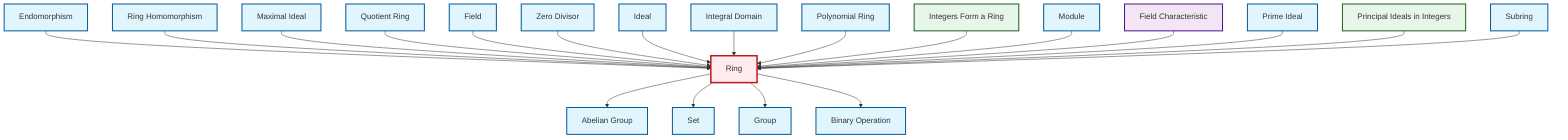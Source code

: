 graph TD
    classDef definition fill:#e1f5fe,stroke:#01579b,stroke-width:2px
    classDef theorem fill:#f3e5f5,stroke:#4a148c,stroke-width:2px
    classDef axiom fill:#fff3e0,stroke:#e65100,stroke-width:2px
    classDef example fill:#e8f5e9,stroke:#1b5e20,stroke-width:2px
    classDef current fill:#ffebee,stroke:#b71c1c,stroke-width:3px
    def-binary-operation["Binary Operation"]:::definition
    def-maximal-ideal["Maximal Ideal"]:::definition
    def-quotient-ring["Quotient Ring"]:::definition
    def-integral-domain["Integral Domain"]:::definition
    def-prime-ideal["Prime Ideal"]:::definition
    def-group["Group"]:::definition
    def-module["Module"]:::definition
    def-endomorphism["Endomorphism"]:::definition
    def-zero-divisor["Zero Divisor"]:::definition
    def-ring["Ring"]:::definition
    def-field["Field"]:::definition
    def-ideal["Ideal"]:::definition
    def-subring["Subring"]:::definition
    def-abelian-group["Abelian Group"]:::definition
    ex-principal-ideal["Principal Ideals in Integers"]:::example
    thm-field-characteristic["Field Characteristic"]:::theorem
    def-set["Set"]:::definition
    def-polynomial-ring["Polynomial Ring"]:::definition
    ex-integers-ring["Integers Form a Ring"]:::example
    def-ring-homomorphism["Ring Homomorphism"]:::definition
    def-endomorphism --> def-ring
    def-ring-homomorphism --> def-ring
    def-maximal-ideal --> def-ring
    def-ring --> def-abelian-group
    def-quotient-ring --> def-ring
    def-field --> def-ring
    def-ring --> def-set
    def-ring --> def-group
    def-zero-divisor --> def-ring
    def-ideal --> def-ring
    def-integral-domain --> def-ring
    def-polynomial-ring --> def-ring
    ex-integers-ring --> def-ring
    def-module --> def-ring
    thm-field-characteristic --> def-ring
    def-prime-ideal --> def-ring
    ex-principal-ideal --> def-ring
    def-ring --> def-binary-operation
    def-subring --> def-ring
    class def-ring current